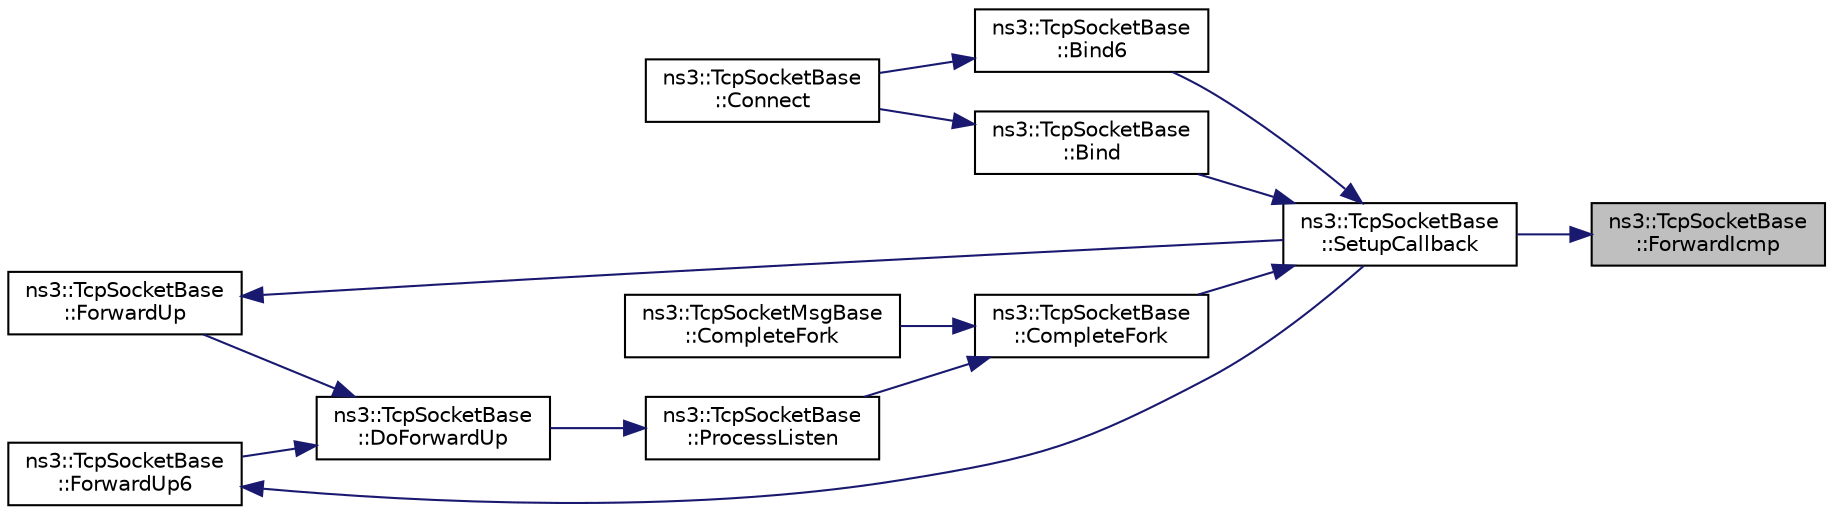 digraph "ns3::TcpSocketBase::ForwardIcmp"
{
 // LATEX_PDF_SIZE
  edge [fontname="Helvetica",fontsize="10",labelfontname="Helvetica",labelfontsize="10"];
  node [fontname="Helvetica",fontsize="10",shape=record];
  rankdir="RL";
  Node1 [label="ns3::TcpSocketBase\l::ForwardIcmp",height=0.2,width=0.4,color="black", fillcolor="grey75", style="filled", fontcolor="black",tooltip="Called by the L3 protocol when it received an ICMP packet to pass on to TCP."];
  Node1 -> Node2 [dir="back",color="midnightblue",fontsize="10",style="solid",fontname="Helvetica"];
  Node2 [label="ns3::TcpSocketBase\l::SetupCallback",height=0.2,width=0.4,color="black", fillcolor="white", style="filled",URL="$classns3_1_1_tcp_socket_base.html#a18a50820f806878422527d507268c4ac",tooltip="Common part of the two Bind(), i.e."];
  Node2 -> Node3 [dir="back",color="midnightblue",fontsize="10",style="solid",fontname="Helvetica"];
  Node3 [label="ns3::TcpSocketBase\l::Bind",height=0.2,width=0.4,color="black", fillcolor="white", style="filled",URL="$classns3_1_1_tcp_socket_base.html#a7a9a87b74c1ce59ac89df8d9221681dd",tooltip="Allocate a local IPv4 endpoint for this socket."];
  Node3 -> Node4 [dir="back",color="midnightblue",fontsize="10",style="solid",fontname="Helvetica"];
  Node4 [label="ns3::TcpSocketBase\l::Connect",height=0.2,width=0.4,color="black", fillcolor="white", style="filled",URL="$classns3_1_1_tcp_socket_base.html#aabd08c9eb0ee3c88c855eb7268e392bf",tooltip="Initiate a connection to a remote host."];
  Node2 -> Node5 [dir="back",color="midnightblue",fontsize="10",style="solid",fontname="Helvetica"];
  Node5 [label="ns3::TcpSocketBase\l::Bind6",height=0.2,width=0.4,color="black", fillcolor="white", style="filled",URL="$classns3_1_1_tcp_socket_base.html#abe62bb701ac4f057199d5c34938a96a9",tooltip="Allocate a local IPv6 endpoint for this socket."];
  Node5 -> Node4 [dir="back",color="midnightblue",fontsize="10",style="solid",fontname="Helvetica"];
  Node2 -> Node6 [dir="back",color="midnightblue",fontsize="10",style="solid",fontname="Helvetica"];
  Node6 [label="ns3::TcpSocketBase\l::CompleteFork",height=0.2,width=0.4,color="black", fillcolor="white", style="filled",URL="$classns3_1_1_tcp_socket_base.html#abba7d4c43acb3f9356e348b970a882fb",tooltip="Complete a connection by forking the socket."];
  Node6 -> Node7 [dir="back",color="midnightblue",fontsize="10",style="solid",fontname="Helvetica"];
  Node7 [label="ns3::TcpSocketMsgBase\l::CompleteFork",height=0.2,width=0.4,color="black", fillcolor="white", style="filled",URL="$classns3_1_1_tcp_socket_msg_base.html#a1509ce6df2f3e5384889f03b5de06a45",tooltip="Complete a connection by forking the socket."];
  Node6 -> Node8 [dir="back",color="midnightblue",fontsize="10",style="solid",fontname="Helvetica"];
  Node8 [label="ns3::TcpSocketBase\l::ProcessListen",height=0.2,width=0.4,color="black", fillcolor="white", style="filled",URL="$classns3_1_1_tcp_socket_base.html#adc3976e8b42e884f5d99def1d5e2647f",tooltip="Received a packet upon LISTEN state."];
  Node8 -> Node9 [dir="back",color="midnightblue",fontsize="10",style="solid",fontname="Helvetica"];
  Node9 [label="ns3::TcpSocketBase\l::DoForwardUp",height=0.2,width=0.4,color="black", fillcolor="white", style="filled",URL="$classns3_1_1_tcp_socket_base.html#ad5e7b21b9e9371bf9c19da5d3c56aac1",tooltip="Called by TcpSocketBase::ForwardUp{,6}()."];
  Node9 -> Node10 [dir="back",color="midnightblue",fontsize="10",style="solid",fontname="Helvetica"];
  Node10 [label="ns3::TcpSocketBase\l::ForwardUp",height=0.2,width=0.4,color="black", fillcolor="white", style="filled",URL="$classns3_1_1_tcp_socket_base.html#a2ebbcb9713facc9481341fcd972cdd82",tooltip="Called by the L3 protocol when it received a packet to pass on to TCP."];
  Node10 -> Node2 [dir="back",color="midnightblue",fontsize="10",style="solid",fontname="Helvetica"];
  Node9 -> Node11 [dir="back",color="midnightblue",fontsize="10",style="solid",fontname="Helvetica"];
  Node11 [label="ns3::TcpSocketBase\l::ForwardUp6",height=0.2,width=0.4,color="black", fillcolor="white", style="filled",URL="$classns3_1_1_tcp_socket_base.html#aa0cd34b3562685596b2c3fd1e6a42a6f",tooltip="Called by the L3 protocol when it received a packet to pass on to TCP."];
  Node11 -> Node2 [dir="back",color="midnightblue",fontsize="10",style="solid",fontname="Helvetica"];
}
